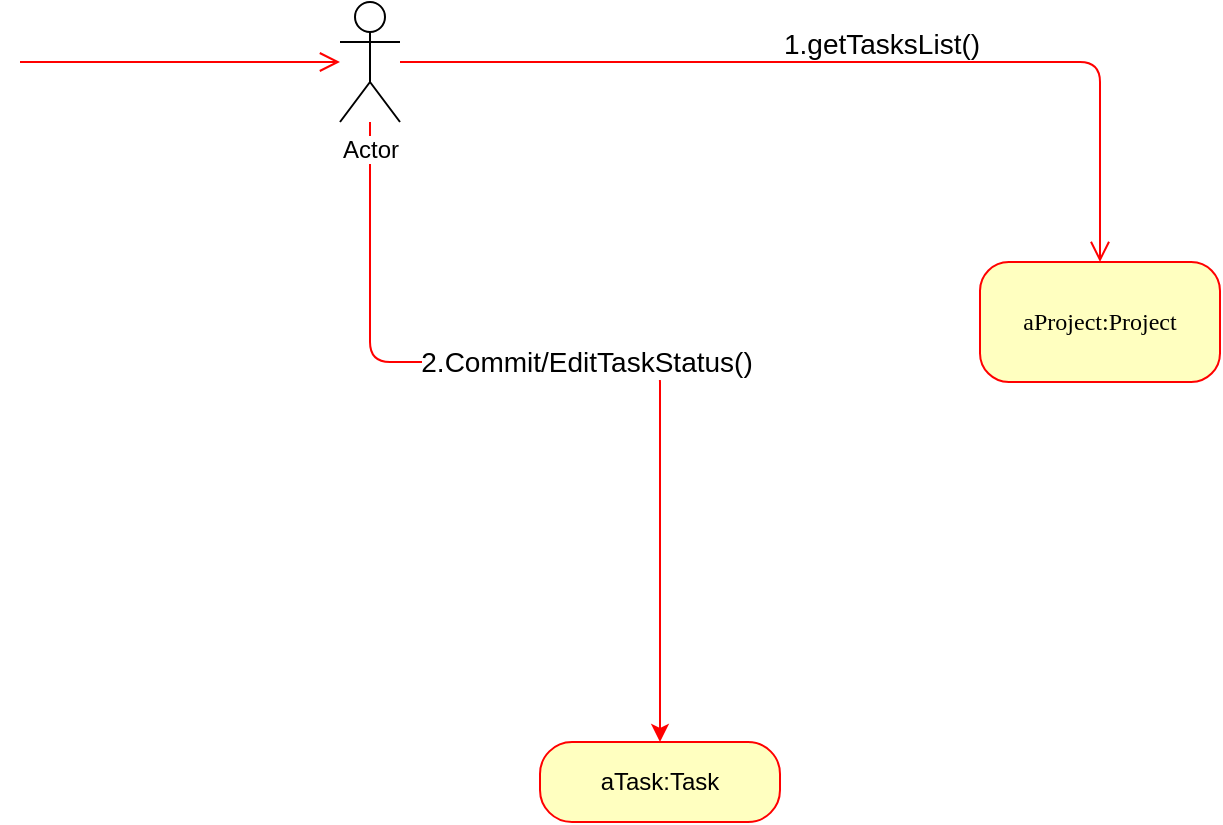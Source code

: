<mxfile version="10.6.8" type="github"><diagram id="lXIWFCZ8ufECuN0ryJaQ" name="Page-1"><mxGraphModel dx="1394" dy="796" grid="1" gridSize="10" guides="1" tooltips="1" connect="1" arrows="1" fold="1" page="1" pageScale="1" pageWidth="827" pageHeight="1169" math="0" shadow="0"><root><mxCell id="0"/><mxCell id="1" parent="0"/><mxCell id="gz2SvFGsqSsmd-HIF7NJ-1" value="aProject:Project" style="rounded=1;whiteSpace=wrap;html=1;arcSize=24;fillColor=#ffffc0;strokeColor=#ff0000;shadow=0;comic=0;labelBackgroundColor=none;fontFamily=Verdana;fontSize=12;fontColor=#000000;align=center;" vertex="1" parent="1"><mxGeometry x="660" y="270" width="120" height="60" as="geometry"/></mxCell><mxCell id="gz2SvFGsqSsmd-HIF7NJ-2" style="edgeStyle=orthogonalEdgeStyle;html=1;labelBackgroundColor=none;endArrow=open;endSize=8;strokeColor=#ff0000;fontFamily=Verdana;fontSize=12;align=left;" edge="1" parent="1"><mxGeometry relative="1" as="geometry"><mxPoint x="340" y="170" as="targetPoint"/><mxPoint x="180" y="170" as="sourcePoint"/></mxGeometry></mxCell><mxCell id="gz2SvFGsqSsmd-HIF7NJ-3" style="edgeStyle=orthogonalEdgeStyle;html=1;labelBackgroundColor=none;endArrow=open;endSize=8;strokeColor=#ff0000;fontFamily=Verdana;fontSize=12;align=left;" edge="1" parent="1" target="gz2SvFGsqSsmd-HIF7NJ-1"><mxGeometry relative="1" as="geometry"><Array as="points"><mxPoint x="380" y="170"/><mxPoint x="500" y="170"/></Array><mxPoint x="370" y="170" as="sourcePoint"/><mxPoint x="470" y="180" as="targetPoint"/></mxGeometry></mxCell><mxCell id="gz2SvFGsqSsmd-HIF7NJ-4" value="2.Commit/EditTaskStatus()&lt;br&gt;" style="edgeStyle=orthogonalEdgeStyle;rounded=1;orthogonalLoop=1;jettySize=auto;html=1;entryX=0.5;entryY=0;entryDx=0;entryDy=0;strokeColor=#FF0000;fontSize=14;" edge="1" parent="1" source="gz2SvFGsqSsmd-HIF7NJ-5" target="gz2SvFGsqSsmd-HIF7NJ-7"><mxGeometry relative="1" as="geometry"><Array as="points"><mxPoint x="355" y="320"/><mxPoint x="500" y="320"/></Array></mxGeometry></mxCell><mxCell id="gz2SvFGsqSsmd-HIF7NJ-5" value="Actor" style="shape=umlActor;verticalLabelPosition=bottom;labelBackgroundColor=#ffffff;verticalAlign=top;html=1;outlineConnect=0;" vertex="1" parent="1"><mxGeometry x="340" y="140" width="30" height="60" as="geometry"/></mxCell><mxCell id="gz2SvFGsqSsmd-HIF7NJ-6" value="&lt;font style=&quot;font-size: 14px&quot;&gt;1.getTasksList()&lt;/font&gt;" style="text;html=1;resizable=0;points=[];autosize=1;align=left;verticalAlign=top;spacingTop=-4;fontSize=14;" vertex="1" parent="1"><mxGeometry x="560" y="150" width="110" height="20" as="geometry"/></mxCell><mxCell id="gz2SvFGsqSsmd-HIF7NJ-7" value="aTask:Task" style="rounded=1;whiteSpace=wrap;html=1;arcSize=40;fontColor=#000000;fillColor=#ffffc0;strokeColor=#ff0000;" vertex="1" parent="1"><mxGeometry x="440" y="510" width="120" height="40" as="geometry"/></mxCell></root></mxGraphModel></diagram></mxfile>